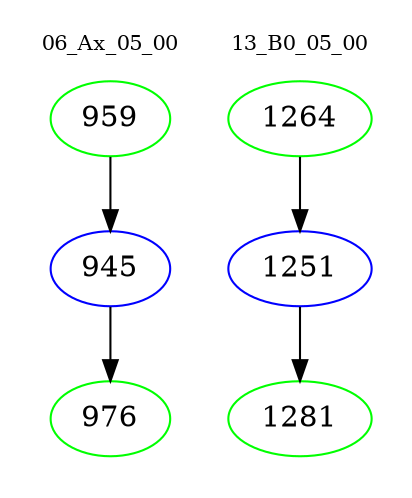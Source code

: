 digraph{
subgraph cluster_0 {
color = white
label = "06_Ax_05_00";
fontsize=10;
T0_959 [label="959", color="green"]
T0_959 -> T0_945 [color="black"]
T0_945 [label="945", color="blue"]
T0_945 -> T0_976 [color="black"]
T0_976 [label="976", color="green"]
}
subgraph cluster_1 {
color = white
label = "13_B0_05_00";
fontsize=10;
T1_1264 [label="1264", color="green"]
T1_1264 -> T1_1251 [color="black"]
T1_1251 [label="1251", color="blue"]
T1_1251 -> T1_1281 [color="black"]
T1_1281 [label="1281", color="green"]
}
}
